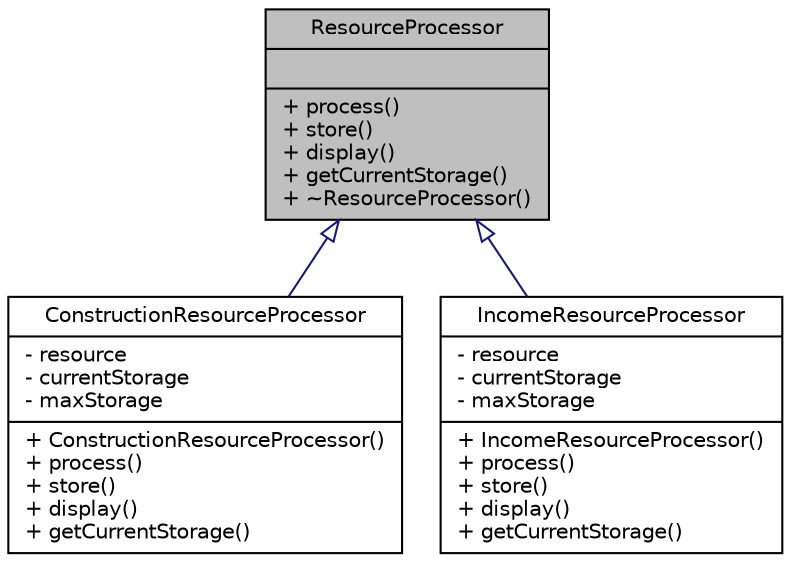 digraph "ResourceProcessor"
{
 // LATEX_PDF_SIZE
  edge [fontname="Helvetica",fontsize="10",labelfontname="Helvetica",labelfontsize="10"];
  node [fontname="Helvetica",fontsize="10",shape=record];
  Node1 [label="{ResourceProcessor\n||+ process()\l+ store()\l+ display()\l+ getCurrentStorage()\l+ ~ResourceProcessor()\l}",height=0.2,width=0.4,color="black", fillcolor="grey75", style="filled", fontcolor="black",tooltip="Abstract base class for processing and managing resources."];
  Node1 -> Node2 [dir="back",color="midnightblue",fontsize="10",style="solid",arrowtail="onormal",fontname="Helvetica"];
  Node2 [label="{ConstructionResourceProcessor\n|- resource\l- currentStorage\l- maxStorage\l|+ ConstructionResourceProcessor()\l+ process()\l+ store()\l+ display()\l+ getCurrentStorage()\l}",height=0.2,width=0.4,color="black", fillcolor="white", style="filled",URL="$classConstructionResourceProcessor.html",tooltip="Manages the processing and storage of construction resources within the game."];
  Node1 -> Node3 [dir="back",color="midnightblue",fontsize="10",style="solid",arrowtail="onormal",fontname="Helvetica"];
  Node3 [label="{IncomeResourceProcessor\n|- resource\l- currentStorage\l- maxStorage\l|+ IncomeResourceProcessor()\l+ process()\l+ store()\l+ display()\l+ getCurrentStorage()\l}",height=0.2,width=0.4,color="black", fillcolor="white", style="filled",URL="$classIncomeResourceProcessor.html",tooltip="Processes and manages storage for income-generating resources."];
}
